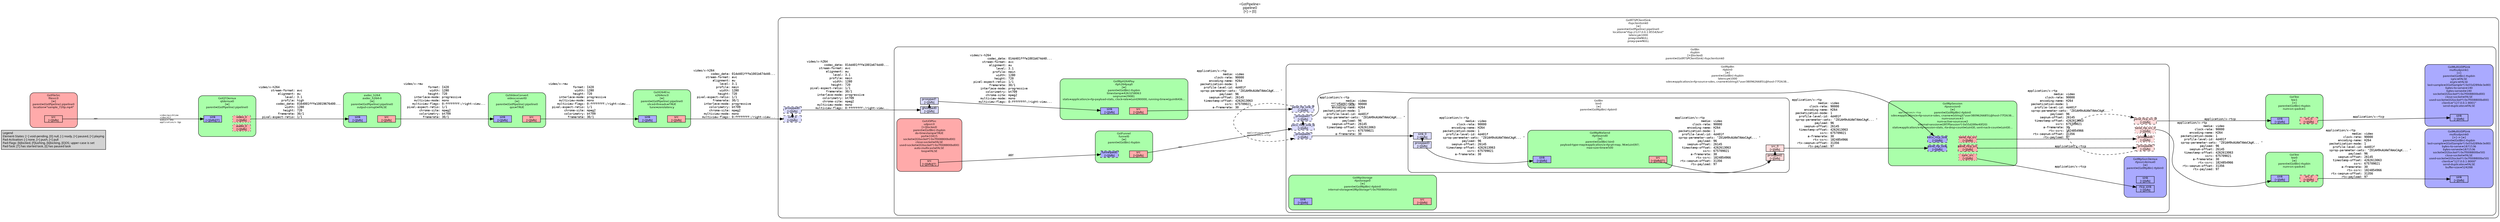 digraph pipeline {
  rankdir=LR;
  fontname="sans";
  fontsize="10";
  labelloc=t;
  nodesep=.1;
  ranksep=.2;
  label="<GstPipeline>\npipeline0\n[=] -> [0]";
  node [style="filled,rounded", shape=box, fontsize="9", fontname="sans", margin="0.0,0.0"];
  edge [labelfontsize="6", fontsize="9", fontname="monospace"];
  
  legend [
    pos="0,0!",
    margin="0.05,0.05",
    style="filled",
    label="Legend\lElement-States: [~] void-pending, [0] null, [-] ready, [=] paused, [>] playing\lPad-Activation: [-] none, [>] push, [<] pull\lPad-Flags: [b]locked, [f]lushing, [b]locking, [E]OS; upper-case is set\lPad-Task: [T] has started task, [t] has paused task\l",
  ];
  subgraph cluster_rtspclientsink0_0x55d289f0f170 {
    fontname="Bitstream Vera Sans";
    fontsize="8";
    style="filled,rounded";
    color=black;
    label="GstRTSPClientSink\nrtspclientsink0\n[=]\nparent=(GstPipeline) pipeline0\nlocation=\"rtsp://127.0.0.1:8554/test\"\nlatency=1000\nproxy-id=NULL\nproxy-pw=NULL";
    subgraph cluster_rtspclientsink0_0x55d289f0f170_sink {
      label="";
      style="invis";
      _proxypad0_0x55d289f1a0b0 [color=black, fillcolor="#ddddff", label="proxypad0\n[>][bfb]", height="0.2", style="filled,dashed"];
    rtspclientsink0_0x55d289f0f170_sink_0_0x55d289f18100 -> _proxypad0_0x55d289f1a0b0 [style=dashed, minlen=0]
      rtspclientsink0_0x55d289f0f170_sink_0_0x55d289f18100 [color=black, fillcolor="#ddddff", label="sink_0\n[>][bfb]", height="0.2", style="filled,dashed"];
    }

    fillcolor="#ffffff";
    subgraph cluster_rtspbin_0x55d289f110b0 {
      fontname="Bitstream Vera Sans";
      fontsize="8";
      style="filled,rounded";
      color=black;
      label="GstBin\nrtspbin\n[>](locked)\nparent=(GstRTSPClientSink) rtspclientsink0";
      subgraph cluster_rtspbin_0x55d289f110b0_sink {
        label="";
        style="invis";
        _proxypad1_0x55d289f1aa30 [color=black, fillcolor="#ddddff", label="proxypad1\n[>][bfb]", height="0.2", style="filled,solid"];
      rtspbin_0x55d289f110b0_ghostpad0_0x7f00888dc100 -> _proxypad1_0x55d289f1aa30 [style=dashed, minlen=0]
        rtspbin_0x55d289f110b0_ghostpad0_0x7f00888dc100 [color=black, fillcolor="#ddddff", label="ghostpad0\n[>][bfb]", height="0.2", style="filled,solid"];
      }

      fillcolor="#ffffff";
      subgraph cluster_multiudpsink1_0x7f0090053690 {
        fontname="Bitstream Vera Sans";
        fontsize="8";
        style="filled,rounded";
        color=black;
        label="GstMultiUDPSink\nmultiudpsink1\n[>]\nparent=(GstBin) rtspbin\nsync=FALSE\nasync=FALSE\nlast-sample=((GstSample*) 0x55d289de3e80)\nbytes-to-serve=140\nbytes-served=140\nsocket=((GSocket*) 0x7f008800bd00)\nclose-socket=FALSE\nused-socket=((GSocket*) 0x7f008800bd00)\nclients=\"127.0.0.1:8001\"\nsend-duplicates=FALSE";
        subgraph cluster_multiudpsink1_0x7f0090053690_sink {
          label="";
          style="invis";
          multiudpsink1_0x7f0090053690_sink_0x7f0090048800 [color=black, fillcolor="#aaaaff", label="sink\n[>][bfb]", height="0.2", style="filled,solid"];
        }

        fillcolor="#aaaaff";
      }

      subgraph cluster_tee1_0x7f0090054000 {
        fontname="Bitstream Vera Sans";
        fontsize="8";
        style="filled,rounded";
        color=black;
        label="GstTee\ntee1\n[>]\nparent=(GstBin) rtspbin\nnum-src-pads=1";
        subgraph cluster_tee1_0x7f0090054000_sink {
          label="";
          style="invis";
          tee1_0x7f0090054000_sink_0x7f00900485b0 [color=black, fillcolor="#aaaaff", label="sink\n[>][bfb]", height="0.2", style="filled,solid"];
        }

        subgraph cluster_tee1_0x7f0090054000_src {
          label="";
          style="invis";
          tee1_0x7f0090054000_src_0_0x7f0090040590 [color=black, fillcolor="#ffaaaa", label="src_0\n[>][bfb]", height="0.2", style="filled,dashed"];
        }

        tee1_0x7f0090054000_sink_0x7f00900485b0 -> tee1_0x7f0090054000_src_0_0x7f0090040590 [style="invis"];
        fillcolor="#aaffaa";
      }

      tee1_0x7f0090054000_src_0_0x7f0090040590 -> multiudpsink1_0x7f0090053690_sink_0x7f0090048800 [label="application/x-rtcp\l"]
      subgraph cluster_multiudpsink0_0x7f009004d300 {
        fontname="Bitstream Vera Sans";
        fontsize="8";
        style="filled,rounded";
        color=black;
        label="GstMultiUDPSink\nmultiudpsink0\n[>] -> [=]\nparent=(GstBin) rtspbin\nlast-sample=((GstSample*) 0x55d289de3e80)\nbytes-to-serve=1871536\nbytes-served=1871536\nsocket=((GSocket*) 0x7f008800be50)\nclose-socket=FALSE\nused-socket=((GSocket*) 0x7f008800be50)\nclients=\"127.0.0.1:8000\"\nsend-duplicates=FALSE\nbuffer-size=524288";
        subgraph cluster_multiudpsink0_0x7f009004d300_sink {
          label="";
          style="invis";
          multiudpsink0_0x7f009004d300_sink_0x7f0090048360 [color=black, fillcolor="#aaaaff", label="sink\n[>][bfb]", height="0.2", style="filled,solid"];
        }

        fillcolor="#aaaaff";
      }

      subgraph cluster_tee0_0x7f008800be70 {
        fontname="Bitstream Vera Sans";
        fontsize="8";
        style="filled,rounded";
        color=black;
        label="GstTee\ntee0\n[=]\nparent=(GstBin) rtspbin\nnum-src-pads=1";
        subgraph cluster_tee0_0x7f008800be70_sink {
          label="";
          style="invis";
          tee0_0x7f008800be70_sink_0x7f0090048110 [color=black, fillcolor="#aaaaff", label="sink\n[>][bfb]", height="0.2", style="filled,solid"];
        }

        subgraph cluster_tee0_0x7f008800be70_src {
          label="";
          style="invis";
          tee0_0x7f008800be70_src_0_0x7f0090040330 [color=black, fillcolor="#ffaaaa", label="src_0\n[>][bfb]", height="0.2", style="filled,dashed"];
        }

        tee0_0x7f008800be70_sink_0x7f0090048110 -> tee0_0x7f008800be70_src_0_0x7f0090040330 [style="invis"];
        fillcolor="#aaffaa";
      }

      tee0_0x7f008800be70_src_0_0x7f0090040330 -> multiudpsink0_0x7f009004d300_sink_0x7f0090048360 [label="application/x-rtp\l               media: video\l          clock-rate: 90000\l       encoding-name: H264\l  packetization-mode: 1\l    profile-level-id: 4d401f\l  sprop-parameter-sets: \"Z01AH9kAUAW7AWoCAgK... \"\l             payload: 96\l       seqnum-offset: 26145\l    timestamp-offset: 4262613063\l                ssrc: 675709021\l         a-framerate: 30\l            rtx-ssrc: 1824854966\l   rtx-seqnum-offset: 31356\l         rtx-payload: 97\l"]
      subgraph cluster_udpsrc0_0x7f0090046190 {
        fontname="Bitstream Vera Sans";
        fontsize="8";
        style="filled,rounded";
        color=black;
        label="GstUDPSrc\nudpsrc0\n[>](locked)\nparent=(GstBin) rtspbin\ndo-timestamp=TRUE\nport=33415\nsocket=((GSocket*) 0x7f008800bd00)\nclose-socket=FALSE\nused-socket=((GSocket*) 0x7f008800bd00)\nauto-multicast=FALSE\nloop=FALSE";
        subgraph cluster_udpsrc0_0x7f0090046190_src {
          label="";
          style="invis";
          udpsrc0_0x7f0090046190_src_0x7f0090035a50 [color=black, fillcolor="#ffaaaa", label="src\n[>][bfb][T]", height="0.2", style="filled,solid"];
        }

        fillcolor="#ffaaaa";
      }

      udpsrc0_0x7f0090046190_src_0x7f0090035a50 -> funnel0_0x7f008882b7e0_funnelpad0_0x7f0090035ca0 [label="ANY"]
      subgraph cluster_funnel0_0x7f008882b7e0 {
        fontname="Bitstream Vera Sans";
        fontsize="8";
        style="filled,rounded";
        color=black;
        label="GstFunnel\nfunnel0\n[=]\nparent=(GstBin) rtspbin";
        subgraph cluster_funnel0_0x7f008882b7e0_sink {
          label="";
          style="invis";
          funnel0_0x7f008882b7e0_funnelpad0_0x7f0090035ca0 [color=black, fillcolor="#aaaaff", label="funnelpad0\n[>][bfb]", height="0.2", style="filled,dashed"];
        }

        subgraph cluster_funnel0_0x7f008882b7e0_src {
          label="";
          style="invis";
          funnel0_0x7f008882b7e0_src_0x7f0090035800 [color=black, fillcolor="#ffaaaa", label="src\n[>][bfb]", height="0.2", style="filled,solid"];
        }

        funnel0_0x7f008882b7e0_funnelpad0_0x7f0090035ca0 -> funnel0_0x7f008882b7e0_src_0x7f0090035800 [style="invis"];
        fillcolor="#aaffaa";
      }

      funnel0_0x7f008882b7e0_src_0x7f0090035800 -> rtpbin0_0x7f0090022050_recv_rtcp_sink_0_0x7f00888dd780 [labeldistance="10", labelangle="0", label="                                                  ", taillabel="ANY", headlabel="application/x-rtcp\lapplication/x-srtcp\l"]
      subgraph cluster_rtph264pay0_0x7f00888da100 {
        fontname="Bitstream Vera Sans";
        fontsize="8";
        style="filled,rounded";
        color=black;
        label="GstRtpH264Pay\nrtph264pay0\n[=]\nparent=(GstBin) rtspbin\ntimestamp=4263258063\nseqnum=29081\nstats=application/x-rtp-payload-stats, clock-rate=(uint)90000, running-time=(guint64)6…";
        subgraph cluster_rtph264pay0_0x7f00888da100_sink {
          label="";
          style="invis";
          rtph264pay0_0x7f00888da100_sink_0x55d289e379c0 [color=black, fillcolor="#aaaaff", label="sink\n[>][bfb]", height="0.2", style="filled,solid"];
        }

        subgraph cluster_rtph264pay0_0x7f00888da100_src {
          label="";
          style="invis";
          rtph264pay0_0x7f00888da100_src_0x55d289e37770 [color=black, fillcolor="#ffaaaa", label="src\n[>][bfb]", height="0.2", style="filled,solid"];
        }

        rtph264pay0_0x7f00888da100_sink_0x55d289e379c0 -> rtph264pay0_0x7f00888da100_src_0x55d289e37770 [style="invis"];
        fillcolor="#aaffaa";
      }

      rtph264pay0_0x7f00888da100_src_0x55d289e37770 -> rtpbin0_0x7f0090022050_send_rtp_sink_0_0x7f00888dd280 [label="application/x-rtp\l               media: video\l          clock-rate: 90000\l       encoding-name: H264\l  packetization-mode: 1\l    profile-level-id: 4d401f\l  sprop-parameter-sets: \"Z01AH9kAUAW7AWoCAgK... \"\l             payload: 96\l       seqnum-offset: 26145\l    timestamp-offset: 4262613063\l                ssrc: 675709021\l         a-framerate: 30\l"]
      _proxypad1_0x55d289f1aa30 -> rtph264pay0_0x7f00888da100_sink_0x55d289e379c0 [label="video/x-h264\l          codec_data: 014d401fffe1001b674d40...\l       stream-format: avc\l           alignment: au\l               level: 3.1\l             profile: main\l               width: 1280\l              height: 720\l  pixel-aspect-ratio: 1/1\l           framerate: 30/1\l      interlace-mode: progressive\l         colorimetry: bt709\l         chroma-site: mpeg2\l      multiview-mode: mono\l     multiview-flags: 0:ffffffff:/right-view...\l"]
      subgraph cluster_rtpbin0_0x7f0090022050 {
        fontname="Bitstream Vera Sans";
        fontsize="8";
        style="filled,rounded";
        color=black;
        label="GstRtpBin\nrtpbin0\n[=]\nparent=(GstBin) rtspbin\nlatency=1000\nsdes=application/x-rtp-source-sdes, cname=(string)\\\"user3809626685\\\\@host-77f2638…";
        subgraph cluster_rtpbin0_0x7f0090022050_sink {
          label="";
          style="invis";
          _proxypad5_0x55d289f1bad0 [color=black, fillcolor="#ddddff", label="proxypad5\n[>][bfb]", height="0.2", style="filled,dashed"];
        rtpbin0_0x7f0090022050_send_rtp_sink_0_0x7f00888dd280 -> _proxypad5_0x55d289f1bad0 [style=dashed, minlen=0]
          rtpbin0_0x7f0090022050_send_rtp_sink_0_0x7f00888dd280 [color=black, fillcolor="#ddddff", label="send_rtp_sink_0\n[>][bfb]", height="0.2", style="filled,dashed"];
          _proxypad7_0x7f00900400e0 [color=black, fillcolor="#ddddff", label="proxypad7\n[>][bfb]", height="0.2", style="filled,dashed"];
        rtpbin0_0x7f0090022050_recv_rtcp_sink_0_0x7f00888dd780 -> _proxypad7_0x7f00900400e0 [style=dashed, minlen=0]
          rtpbin0_0x7f0090022050_recv_rtcp_sink_0_0x7f00888dd780 [color=black, fillcolor="#ddddff", label="recv_rtcp_sink_0\n[>][bfb]", height="0.2", style="filled,dashed"];
        }

        subgraph cluster_rtpbin0_0x7f0090022050_src {
          label="";
          style="invis";
          _proxypad4_0x55d289f1b870 [color=black, fillcolor="#ffdddd", label="proxypad4\n[>][bfb]", height="0.2", style="filled,dotted"];
        _proxypad4_0x55d289f1b870 -> rtpbin0_0x7f0090022050_send_rtp_src_0_0x7f00888dd000 [style=dashed, minlen=0]
          rtpbin0_0x7f0090022050_send_rtp_src_0_0x7f00888dd000 [color=black, fillcolor="#ffdddd", label="send_rtp_src_0\n[>][bfb]", height="0.2", style="filled,dotted"];
          _proxypad6_0x55d289f1bd30 [color=black, fillcolor="#ffdddd", label="proxypad6\n[>][bfb]", height="0.2", style="filled,dashed"];
        _proxypad6_0x55d289f1bd30 -> rtpbin0_0x7f0090022050_send_rtcp_src_0_0x7f00888dd500 [style=dashed, minlen=0]
          rtpbin0_0x7f0090022050_send_rtcp_src_0_0x7f00888dd500 [color=black, fillcolor="#ffdddd", label="send_rtcp_src_0\n[>][bfb]", height="0.2", style="filled,dashed"];
        }

        rtpbin0_0x7f0090022050_send_rtp_sink_0_0x7f00888dd280 -> rtpbin0_0x7f0090022050_send_rtp_src_0_0x7f00888dd000 [style="invis"];
        fillcolor="#ffffff";
        subgraph cluster_bin0_0x55d289f11730 {
          fontname="Bitstream Vera Sans";
          fontsize="8";
          style="filled,rounded";
          color=black;
          label="GstBin\nbin0\n[=]\nparent=(GstRtpBin) rtpbin0";
          subgraph cluster_bin0_0x55d289f11730_sink {
            label="";
            style="invis";
            _proxypad3_0x55d289f1b610 [color=black, fillcolor="#ddddff", label="proxypad3\n[>][bfb]", height="0.2", style="filled,solid"];
          bin0_0x55d289f11730_sink_0_0x7f00888dcd80 -> _proxypad3_0x55d289f1b610 [style=dashed, minlen=0]
            bin0_0x55d289f11730_sink_0_0x7f00888dcd80 [color=black, fillcolor="#ddddff", label="sink_0\n[>][bfb]", height="0.2", style="filled,solid"];
          }

          subgraph cluster_bin0_0x55d289f11730_src {
            label="";
            style="invis";
            _proxypad2_0x55d289f1b3b0 [color=black, fillcolor="#ffdddd", label="proxypad2\n[>][bfb]", height="0.2", style="filled,solid"];
          _proxypad2_0x55d289f1b3b0 -> bin0_0x55d289f11730_src_0_0x7f00888dcb00 [style=dashed, minlen=0]
            bin0_0x55d289f11730_src_0_0x7f00888dcb00 [color=black, fillcolor="#ffdddd", label="src_0\n[>][bfb]", height="0.2", style="filled,solid"];
          }

          bin0_0x55d289f11730_sink_0_0x7f00888dcd80 -> bin0_0x55d289f11730_src_0_0x7f00888dcb00 [style="invis"];
          fillcolor="#ffffff";
          subgraph cluster_rtprtxsend0_0x7f009003b040 {
            fontname="Bitstream Vera Sans";
            fontsize="8";
            style="filled,rounded";
            color=black;
            label="GstRtpRtxSend\nrtprtxsend0\n[=]\nparent=(GstBin) bin0\npayload-type-map=application/x-rtp-pt-map, 96=(uint)97;\nmax-size-time=500";
            subgraph cluster_rtprtxsend0_0x7f009003b040_sink {
              label="";
              style="invis";
              rtprtxsend0_0x7f009003b040_sink_0x7f0090034a20 [color=black, fillcolor="#aaaaff", label="sink\n[>][bfb]", height="0.2", style="filled,solid"];
            }

            subgraph cluster_rtprtxsend0_0x7f009003b040_src {
              label="";
              style="invis";
              rtprtxsend0_0x7f009003b040_src_0x7f00900347d0 [color=black, fillcolor="#ffaaaa", label="src\n[>][bfb][T]", height="0.2", style="filled,solid"];
            }

            rtprtxsend0_0x7f009003b040_sink_0x7f0090034a20 -> rtprtxsend0_0x7f009003b040_src_0x7f00900347d0 [style="invis"];
            fillcolor="#aaffaa";
          }

          rtprtxsend0_0x7f009003b040_src_0x7f00900347d0 -> _proxypad2_0x55d289f1b3b0 [label="application/x-rtp\l               media: video\l          clock-rate: 90000\l       encoding-name: H264\l  packetization-mode: 1\l    profile-level-id: 4d401f\l  sprop-parameter-sets: \"Z01AH9kAUAW7AWoCAgK... \"\l             payload: 96\l       seqnum-offset: 26145\l    timestamp-offset: 4262613063\l                ssrc: 675709021\l         a-framerate: 30\l            rtx-ssrc: 1824854966\l   rtx-seqnum-offset: 31356\l         rtx-payload: 97\l"]
          _proxypad3_0x55d289f1b610 -> rtprtxsend0_0x7f009003b040_sink_0x7f0090034a20 [label="application/x-rtp\l               media: video\l          clock-rate: 90000\l       encoding-name: H264\l  packetization-mode: 1\l    profile-level-id: 4d401f\l  sprop-parameter-sets: \"Z01AH9kAUAW7AWoCAgK... \"\l             payload: 96\l       seqnum-offset: 26145\l    timestamp-offset: 4262613063\l                ssrc: 675709021\l         a-framerate: 30\l"]
        }

        bin0_0x55d289f11730_src_0_0x7f00888dcb00 -> rtpsession0_0x7f009002e210_send_rtp_sink_0x7f0090034c70 [label="application/x-rtp\l               media: video\l          clock-rate: 90000\l       encoding-name: H264\l  packetization-mode: 1\l    profile-level-id: 4d401f\l  sprop-parameter-sets: \"Z01AH9kAUAW7AWoCAgK... \"\l             payload: 96\l       seqnum-offset: 26145\l    timestamp-offset: 4262613063\l                ssrc: 675709021\l         a-framerate: 30\l            rtx-ssrc: 1824854966\l   rtx-seqnum-offset: 31356\l         rtx-payload: 97\l"]
        _proxypad5_0x55d289f1bad0 -> bin0_0x55d289f11730_sink_0_0x7f00888dcd80 [label="application/x-rtp\l               media: video\l          clock-rate: 90000\l       encoding-name: H264\l  packetization-mode: 1\l    profile-level-id: 4d401f\l  sprop-parameter-sets: \"Z01AH9kAUAW7AWoCAgK... \"\l             payload: 96\l       seqnum-offset: 26145\l    timestamp-offset: 4262613063\l                ssrc: 675709021\l         a-framerate: 30\l"]
        subgraph cluster_rtpstorage0_0x7f008882b5a0 {
          fontname="Bitstream Vera Sans";
          fontsize="8";
          style="filled,rounded";
          color=black;
          label="GstRtpStorage\nrtpstorage0\n[=]\nparent=(GstRtpBin) rtpbin0\ninternal-storage=((RtpStorage*) 0x7f008000a010)";
          subgraph cluster_rtpstorage0_0x7f008882b5a0_sink {
            label="";
            style="invis";
            rtpstorage0_0x7f008882b5a0_sink_0x7f0090034580 [color=black, fillcolor="#aaaaff", label="sink\n[>][bfb]", height="0.2", style="filled,solid"];
          }

          subgraph cluster_rtpstorage0_0x7f008882b5a0_src {
            label="";
            style="invis";
            rtpstorage0_0x7f008882b5a0_src_0x7f0090034330 [color=black, fillcolor="#ffaaaa", label="src\n[>][bfb]", height="0.2", style="filled,solid"];
          }

          rtpstorage0_0x7f008882b5a0_sink_0x7f0090034580 -> rtpstorage0_0x7f008882b5a0_src_0x7f0090034330 [style="invis"];
          fillcolor="#aaffaa";
        }

        subgraph cluster_rtpssrcdemux0_0x7f0090032050 {
          fontname="Bitstream Vera Sans";
          fontsize="8";
          style="filled,rounded";
          color=black;
          label="GstRtpSsrcDemux\nrtpssrcdemux0\n[=]\nparent=(GstRtpBin) rtpbin0";
          subgraph cluster_rtpssrcdemux0_0x7f0090032050_sink {
            label="";
            style="invis";
            rtpssrcdemux0_0x7f0090032050_sink_0x55d289e37c10 [color=black, fillcolor="#aaaaff", label="sink\n[>][bfb]", height="0.2", style="filled,solid"];
            rtpssrcdemux0_0x7f0090032050_rtcp_sink_0x7f00900340e0 [color=black, fillcolor="#aaaaff", label="rtcp_sink\n[>][bfb]", height="0.2", style="filled,solid"];
          }

          fillcolor="#aaaaff";
        }

        subgraph cluster_rtpsession0_0x7f009002e210 {
          fontname="Bitstream Vera Sans";
          fontsize="8";
          style="filled,rounded";
          color=black;
          label="GstRtpSession\nrtpsession0\n[=]\nparent=(GstRtpBin) rtpbin0\nsdes=application/x-rtp-source-sdes, cname=(string)\\\"user3809626685\\\\@host-77f2638…\nnum-sources=3\nnum-active-sources=2\ninternal-session=((RTPSession*) 0x55d289e40f20)\nstats=application/x-rtp-session-stats, rtx-drop-count=(uint)0, sent-nack-count=(uint)0…";
          subgraph cluster_rtpsession0_0x7f009002e210_sink {
            label="";
            style="invis";
            rtpsession0_0x7f009002e210_send_rtp_sink_0x7f0090034c70 [color=black, fillcolor="#aaaaff", label="send_rtp_sink\n[>][bfb]", height="0.2", style="filled,dashed"];
            rtpsession0_0x7f009002e210_recv_rtcp_sink_0x7f0090035360 [color=black, fillcolor="#aaaaff", label="recv_rtcp_sink\n[>][bfb]", height="0.2", style="filled,dashed"];
          }

          subgraph cluster_rtpsession0_0x7f009002e210_src {
            label="";
            style="invis";
            rtpsession0_0x7f009002e210_send_rtp_src_0x7f0090034ec0 [color=black, fillcolor="#ffaaaa", label="send_rtp_src\n[>][bfb]", height="0.2", style="filled,dotted"];
            rtpsession0_0x7f009002e210_send_rtcp_src_0x7f0090035110 [color=black, fillcolor="#ffaaaa", label="send_rtcp_src\n[>][bfb]", height="0.2", style="filled,dashed"];
            rtpsession0_0x7f009002e210_sync_src_0x7f00900355b0 [color=black, fillcolor="#ffaaaa", label="sync_src\n[>][bfb]", height="0.2", style="filled,dotted"];
          }

          rtpsession0_0x7f009002e210_send_rtp_sink_0x7f0090034c70 -> rtpsession0_0x7f009002e210_send_rtp_src_0x7f0090034ec0 [style="invis"];
          fillcolor="#aaffaa";
        }

        rtpsession0_0x7f009002e210_send_rtp_src_0x7f0090034ec0 -> _proxypad4_0x55d289f1b870 [label="application/x-rtp\l               media: video\l          clock-rate: 90000\l       encoding-name: H264\l  packetization-mode: 1\l    profile-level-id: 4d401f\l  sprop-parameter-sets: \"Z01AH9kAUAW7AWoCAgK... \"\l             payload: 96\l       seqnum-offset: 26145\l    timestamp-offset: 4262613063\l                ssrc: 675709021\l         a-framerate: 30\l            rtx-ssrc: 1824854966\l   rtx-seqnum-offset: 31356\l         rtx-payload: 97\l"]
        rtpsession0_0x7f009002e210_send_rtcp_src_0x7f0090035110 -> _proxypad6_0x55d289f1bd30 [label="application/x-rtcp\l"]
        _proxypad7_0x7f00900400e0 -> rtpsession0_0x7f009002e210_recv_rtcp_sink_0x7f0090035360 [labeldistance="10", labelangle="0", label="                                                  ", taillabel="application/x-rtcp\lapplication/x-srtcp\l", headlabel="application/x-rtcp\l"]
        rtpsession0_0x7f009002e210_sync_src_0x7f00900355b0 -> rtpssrcdemux0_0x7f0090032050_rtcp_sink_0x7f00900340e0 [label="application/x-rtcp\l"]
      }

      rtpbin0_0x7f0090022050_send_rtp_src_0_0x7f00888dd000 -> tee0_0x7f008800be70_sink_0x7f0090048110 [label="application/x-rtp\l               media: video\l          clock-rate: 90000\l       encoding-name: H264\l  packetization-mode: 1\l    profile-level-id: 4d401f\l  sprop-parameter-sets: \"Z01AH9kAUAW7AWoCAgK... \"\l             payload: 96\l       seqnum-offset: 26145\l    timestamp-offset: 4262613063\l                ssrc: 675709021\l         a-framerate: 30\l            rtx-ssrc: 1824854966\l   rtx-seqnum-offset: 31356\l         rtx-payload: 97\l"]
      rtpbin0_0x7f0090022050_send_rtcp_src_0_0x7f00888dd500 -> tee1_0x7f0090054000_sink_0x7f00900485b0 [label="application/x-rtcp\l"]
    }

    _proxypad0_0x55d289f1a0b0 -> rtspbin_0x55d289f110b0_ghostpad0_0x7f00888dc100 [label="video/x-h264\l          codec_data: 014d401fffe1001b674d40...\l       stream-format: avc\l           alignment: au\l               level: 3.1\l             profile: main\l               width: 1280\l              height: 720\l  pixel-aspect-ratio: 1/1\l           framerate: 30/1\l      interlace-mode: progressive\l         colorimetry: bt709\l         chroma-site: mpeg2\l      multiview-mode: mono\l     multiview-flags: 0:ffffffff:/right-view...\l"]
  }

  subgraph cluster_x264enc0_0x55d289f0a510 {
    fontname="Bitstream Vera Sans";
    fontsize="8";
    style="filled,rounded";
    color=black;
    label="GstX264Enc\nx264enc0\n[=]\nparent=(GstPipeline) pipeline0\nsliced-threads=TRUE\ntune=zerolatency";
    subgraph cluster_x264enc0_0x55d289f0a510_sink {
      label="";
      style="invis";
      x264enc0_0x55d289f0a510_sink_0x55d289e36e30 [color=black, fillcolor="#aaaaff", label="sink\n[>][bfb]", height="0.2", style="filled,solid"];
    }

    subgraph cluster_x264enc0_0x55d289f0a510_src {
      label="";
      style="invis";
      x264enc0_0x55d289f0a510_src_0x55d289e37080 [color=black, fillcolor="#ffaaaa", label="src\n[>][bfb]", height="0.2", style="filled,solid"];
    }

    x264enc0_0x55d289f0a510_sink_0x55d289e36e30 -> x264enc0_0x55d289f0a510_src_0x55d289e37080 [style="invis"];
    fillcolor="#aaffaa";
  }

  x264enc0_0x55d289f0a510_src_0x55d289e37080 -> rtspclientsink0_0x55d289f0f170_sink_0_0x55d289f18100 [label="video/x-h264\l          codec_data: 014d401fffe1001b674d40...\l       stream-format: avc\l           alignment: au\l               level: 3.1\l             profile: main\l               width: 1280\l              height: 720\l  pixel-aspect-ratio: 1/1\l           framerate: 30/1\l      interlace-mode: progressive\l         colorimetry: bt709\l         chroma-site: mpeg2\l      multiview-mode: mono\l     multiview-flags: 0:ffffffff:/right-view...\l"]
  subgraph cluster_videoconvert0_0x55d289f04590 {
    fontname="Bitstream Vera Sans";
    fontsize="8";
    style="filled,rounded";
    color=black;
    label="GstVideoConvert\nvideoconvert0\n[=]\nparent=(GstPipeline) pipeline0\nqos=TRUE";
    subgraph cluster_videoconvert0_0x55d289f04590_sink {
      label="";
      style="invis";
      videoconvert0_0x55d289f04590_sink_0x55d289e36990 [color=black, fillcolor="#aaaaff", label="sink\n[>][bfb]", height="0.2", style="filled,solid"];
    }

    subgraph cluster_videoconvert0_0x55d289f04590_src {
      label="";
      style="invis";
      videoconvert0_0x55d289f04590_src_0x55d289e36be0 [color=black, fillcolor="#ffaaaa", label="src\n[>][bfb]", height="0.2", style="filled,solid"];
    }

    videoconvert0_0x55d289f04590_sink_0x55d289e36990 -> videoconvert0_0x55d289f04590_src_0x55d289e36be0 [style="invis"];
    fillcolor="#aaffaa";
  }

  videoconvert0_0x55d289f04590_src_0x55d289e36be0 -> x264enc0_0x55d289f0a510_sink_0x55d289e36e30 [label="video/x-raw\l              format: I420\l               width: 1280\l              height: 720\l      interlace-mode: progressive\l      multiview-mode: mono\l     multiview-flags: 0:ffffffff:/right-view...\l  pixel-aspect-ratio: 1/1\l         chroma-site: mpeg2\l         colorimetry: bt709\l           framerate: 30/1\l"]
  subgraph cluster_avdec_h264_0_0x55d289eedda0 {
    fontname="Bitstream Vera Sans";
    fontsize="8";
    style="filled,rounded";
    color=black;
    label="avdec_h264\navdec_h264-0\n[=]\nparent=(GstPipeline) pipeline0\noutput-corrupt=FALSE";
    subgraph cluster_avdec_h264_0_0x55d289eedda0_sink {
      label="";
      style="invis";
      avdec_h264_0_0x55d289eedda0_sink_0x55d289e364f0 [color=black, fillcolor="#aaaaff", label="sink\n[>][bfb]", height="0.2", style="filled,solid"];
    }

    subgraph cluster_avdec_h264_0_0x55d289eedda0_src {
      label="";
      style="invis";
      avdec_h264_0_0x55d289eedda0_src_0x55d289e36740 [color=black, fillcolor="#ffaaaa", label="src\n[>][bfb]", height="0.2", style="filled,solid"];
    }

    avdec_h264_0_0x55d289eedda0_sink_0x55d289e364f0 -> avdec_h264_0_0x55d289eedda0_src_0x55d289e36740 [style="invis"];
    fillcolor="#aaffaa";
  }

  avdec_h264_0_0x55d289eedda0_src_0x55d289e36740 -> videoconvert0_0x55d289f04590_sink_0x55d289e36990 [label="video/x-raw\l              format: I420\l               width: 1280\l              height: 720\l      interlace-mode: progressive\l      multiview-mode: mono\l     multiview-flags: 0:ffffffff:/right-view...\l  pixel-aspect-ratio: 1/1\l         chroma-site: mpeg2\l         colorimetry: bt709\l           framerate: 30/1\l"]
  subgraph cluster_qtdemux0_0x55d289e40220 {
    fontname="Bitstream Vera Sans";
    fontsize="8";
    style="filled,rounded";
    color=black;
    label="GstQTDemux\nqtdemux0\n[=]\nparent=(GstPipeline) pipeline0";
    subgraph cluster_qtdemux0_0x55d289e40220_sink {
      label="";
      style="invis";
      qtdemux0_0x55d289e40220_sink_0x55d289e362a0 [color=black, fillcolor="#aaaaff", label="sink\n[<][bfb][T]", height="0.2", style="filled,solid"];
    }

    subgraph cluster_qtdemux0_0x55d289e40220_src {
      label="";
      style="invis";
      qtdemux0_0x55d289e40220_video_0_0x55d289e372d0 [color=black, fillcolor="#ffaaaa", label="video_0\n[>][bfb]", height="0.2", style="filled,dotted"];
      qtdemux0_0x55d289e40220_audio_0_0x55d289e37520 [color=black, fillcolor="#ffaaaa", label="audio_0\n[>][bfb]", height="0.2", style="filled,dotted"];
    }

    qtdemux0_0x55d289e40220_sink_0x55d289e362a0 -> qtdemux0_0x55d289e40220_video_0_0x55d289e372d0 [style="invis"];
    fillcolor="#aaffaa";
  }

  qtdemux0_0x55d289e40220_video_0_0x55d289e372d0 -> avdec_h264_0_0x55d289eedda0_sink_0x55d289e364f0 [label="video/x-h264\l       stream-format: avc\l           alignment: au\l               level: 3.1\l             profile: high\l          codec_data: 0164001fffe10019676400...\l               width: 1280\l              height: 720\l           framerate: 30/1\l  pixel-aspect-ratio: 1/1\l"]
  subgraph cluster_filesrc0_0x55d289e342b0 {
    fontname="Bitstream Vera Sans";
    fontsize="8";
    style="filled,rounded";
    color=black;
    label="GstFileSrc\nfilesrc0\n[=]\nparent=(GstPipeline) pipeline0\nlocation=\"sample_720p.mp4\"";
    subgraph cluster_filesrc0_0x55d289e342b0_src {
      label="";
      style="invis";
      filesrc0_0x55d289e342b0_src_0x55d289e36050 [color=black, fillcolor="#ffaaaa", label="src\n[<][bfb]", height="0.2", style="filled,solid"];
    }

    fillcolor="#ffaaaa";
  }

  filesrc0_0x55d289e342b0_src_0x55d289e36050 -> qtdemux0_0x55d289e40220_sink_0x55d289e362a0 [labeldistance="10", labelangle="0", label="                                                  ", taillabel="ANY", headlabel="video/quicktime\lvideo/mj2\laudio/x-m4a\lapplication/x-3gp\l"]
}
